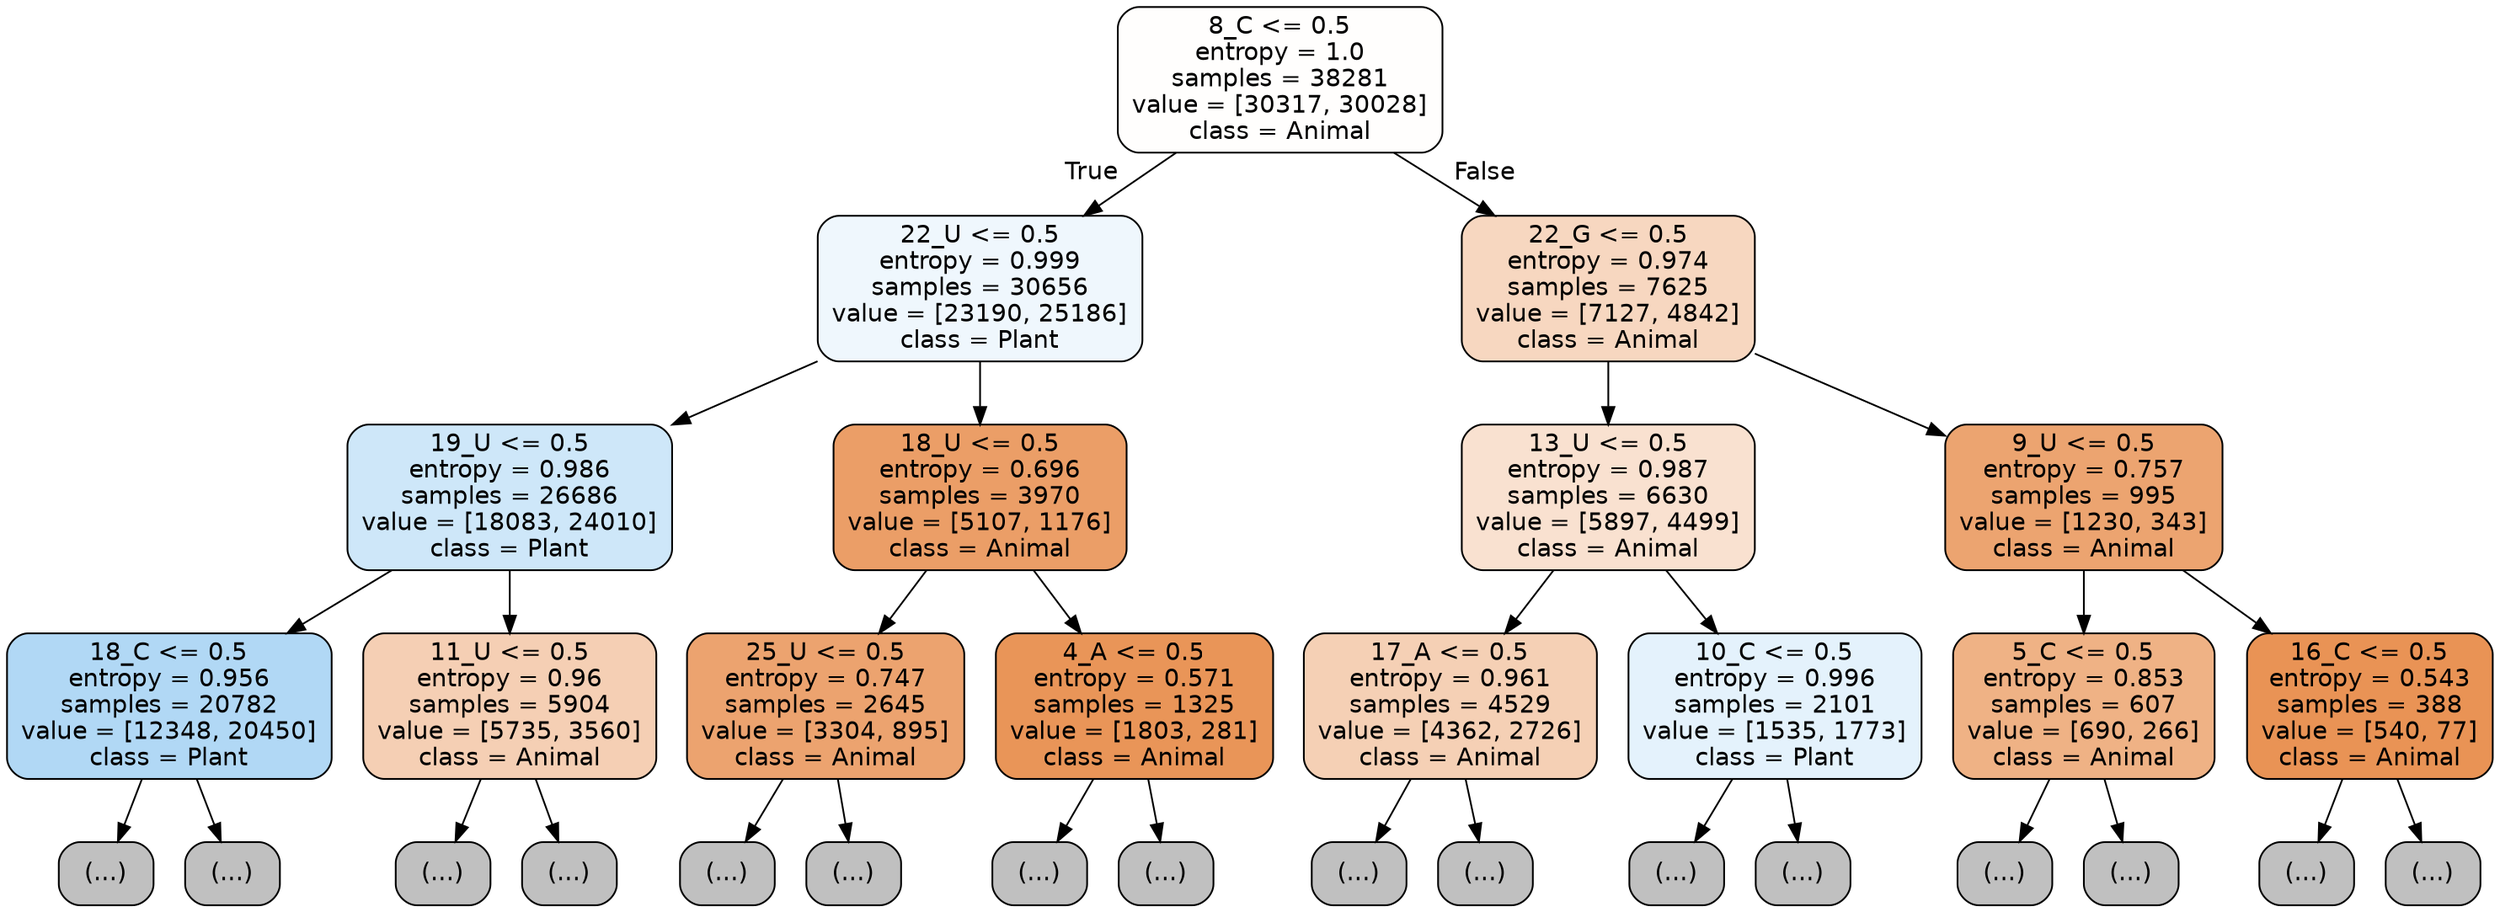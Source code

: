 digraph Tree {
node [shape=box, style="filled, rounded", color="black", fontname="helvetica"] ;
edge [fontname="helvetica"] ;
0 [label="8_C <= 0.5\nentropy = 1.0\nsamples = 38281\nvalue = [30317, 30028]\nclass = Animal", fillcolor="#fffefd"] ;
1 [label="22_U <= 0.5\nentropy = 0.999\nsamples = 30656\nvalue = [23190, 25186]\nclass = Plant", fillcolor="#eff7fd"] ;
0 -> 1 [labeldistance=2.5, labelangle=45, headlabel="True"] ;
2 [label="19_U <= 0.5\nentropy = 0.986\nsamples = 26686\nvalue = [18083, 24010]\nclass = Plant", fillcolor="#cee7f9"] ;
1 -> 2 ;
3 [label="18_C <= 0.5\nentropy = 0.956\nsamples = 20782\nvalue = [12348, 20450]\nclass = Plant", fillcolor="#b1d8f5"] ;
2 -> 3 ;
4 [label="(...)", fillcolor="#C0C0C0"] ;
3 -> 4 ;
6857 [label="(...)", fillcolor="#C0C0C0"] ;
3 -> 6857 ;
8698 [label="11_U <= 0.5\nentropy = 0.96\nsamples = 5904\nvalue = [5735, 3560]\nclass = Animal", fillcolor="#f5cfb4"] ;
2 -> 8698 ;
8699 [label="(...)", fillcolor="#C0C0C0"] ;
8698 -> 8699 ;
10788 [label="(...)", fillcolor="#C0C0C0"] ;
8698 -> 10788 ;
11701 [label="18_U <= 0.5\nentropy = 0.696\nsamples = 3970\nvalue = [5107, 1176]\nclass = Animal", fillcolor="#eb9e67"] ;
1 -> 11701 ;
11702 [label="25_U <= 0.5\nentropy = 0.747\nsamples = 2645\nvalue = [3304, 895]\nclass = Animal", fillcolor="#eca36f"] ;
11701 -> 11702 ;
11703 [label="(...)", fillcolor="#C0C0C0"] ;
11702 -> 11703 ;
12830 [label="(...)", fillcolor="#C0C0C0"] ;
11702 -> 12830 ;
12851 [label="4_A <= 0.5\nentropy = 0.571\nsamples = 1325\nvalue = [1803, 281]\nclass = Animal", fillcolor="#e99558"] ;
11701 -> 12851 ;
12852 [label="(...)", fillcolor="#C0C0C0"] ;
12851 -> 12852 ;
13137 [label="(...)", fillcolor="#C0C0C0"] ;
12851 -> 13137 ;
13246 [label="22_G <= 0.5\nentropy = 0.974\nsamples = 7625\nvalue = [7127, 4842]\nclass = Animal", fillcolor="#f7d7c0"] ;
0 -> 13246 [labeldistance=2.5, labelangle=-45, headlabel="False"] ;
13247 [label="13_U <= 0.5\nentropy = 0.987\nsamples = 6630\nvalue = [5897, 4499]\nclass = Animal", fillcolor="#f9e1d0"] ;
13246 -> 13247 ;
13248 [label="17_A <= 0.5\nentropy = 0.961\nsamples = 4529\nvalue = [4362, 2726]\nclass = Animal", fillcolor="#f5d0b5"] ;
13247 -> 13248 ;
13249 [label="(...)", fillcolor="#C0C0C0"] ;
13248 -> 13249 ;
15094 [label="(...)", fillcolor="#C0C0C0"] ;
13248 -> 15094 ;
15597 [label="10_C <= 0.5\nentropy = 0.996\nsamples = 2101\nvalue = [1535, 1773]\nclass = Plant", fillcolor="#e4f2fc"] ;
13247 -> 15597 ;
15598 [label="(...)", fillcolor="#C0C0C0"] ;
15597 -> 15598 ;
16347 [label="(...)", fillcolor="#C0C0C0"] ;
15597 -> 16347 ;
16528 [label="9_U <= 0.5\nentropy = 0.757\nsamples = 995\nvalue = [1230, 343]\nclass = Animal", fillcolor="#eca470"] ;
13246 -> 16528 ;
16529 [label="5_C <= 0.5\nentropy = 0.853\nsamples = 607\nvalue = [690, 266]\nclass = Animal", fillcolor="#efb285"] ;
16528 -> 16529 ;
16530 [label="(...)", fillcolor="#C0C0C0"] ;
16529 -> 16530 ;
16725 [label="(...)", fillcolor="#C0C0C0"] ;
16529 -> 16725 ;
16810 [label="16_C <= 0.5\nentropy = 0.543\nsamples = 388\nvalue = [540, 77]\nclass = Animal", fillcolor="#e99355"] ;
16528 -> 16810 ;
16811 [label="(...)", fillcolor="#C0C0C0"] ;
16810 -> 16811 ;
16890 [label="(...)", fillcolor="#C0C0C0"] ;
16810 -> 16890 ;
}